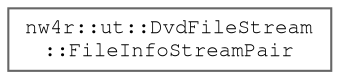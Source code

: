 digraph "Graphical Class Hierarchy"
{
 // LATEX_PDF_SIZE
  bgcolor="transparent";
  edge [fontname=FreeMono,fontsize=10,labelfontname=FreeMono,labelfontsize=10];
  node [fontname=FreeMono,fontsize=10,shape=box,height=0.2,width=0.4];
  rankdir="LR";
  Node0 [label="nw4r::ut::DvdFileStream\l::FileInfoStreamPair",height=0.2,width=0.4,color="grey40", fillcolor="white", style="filled",URL="$structnw4r_1_1ut_1_1_dvd_file_stream.html#structnw4r_1_1ut_1_1_dvd_file_stream_1_1_file_info_stream_pair",tooltip=" "];
}
